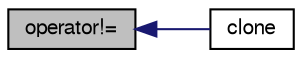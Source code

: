 digraph "operator!="
{
  bgcolor="transparent";
  edge [fontname="FreeSans",fontsize="10",labelfontname="FreeSans",labelfontsize="10"];
  node [fontname="FreeSans",fontsize="10",shape=record];
  rankdir="LR";
  Node2440 [label="operator!=",height=0.2,width=0.4,color="black", fillcolor="grey75", style="filled", fontcolor="black"];
  Node2440 -> Node2441 [dir="back",color="midnightblue",fontsize="10",style="solid",fontname="FreeSans"];
  Node2441 [label="clone",height=0.2,width=0.4,color="black",URL="$a26370.html#ac02e29e9c5268438e822df9e58c4e069",tooltip="Construct and return a clone. "];
}
